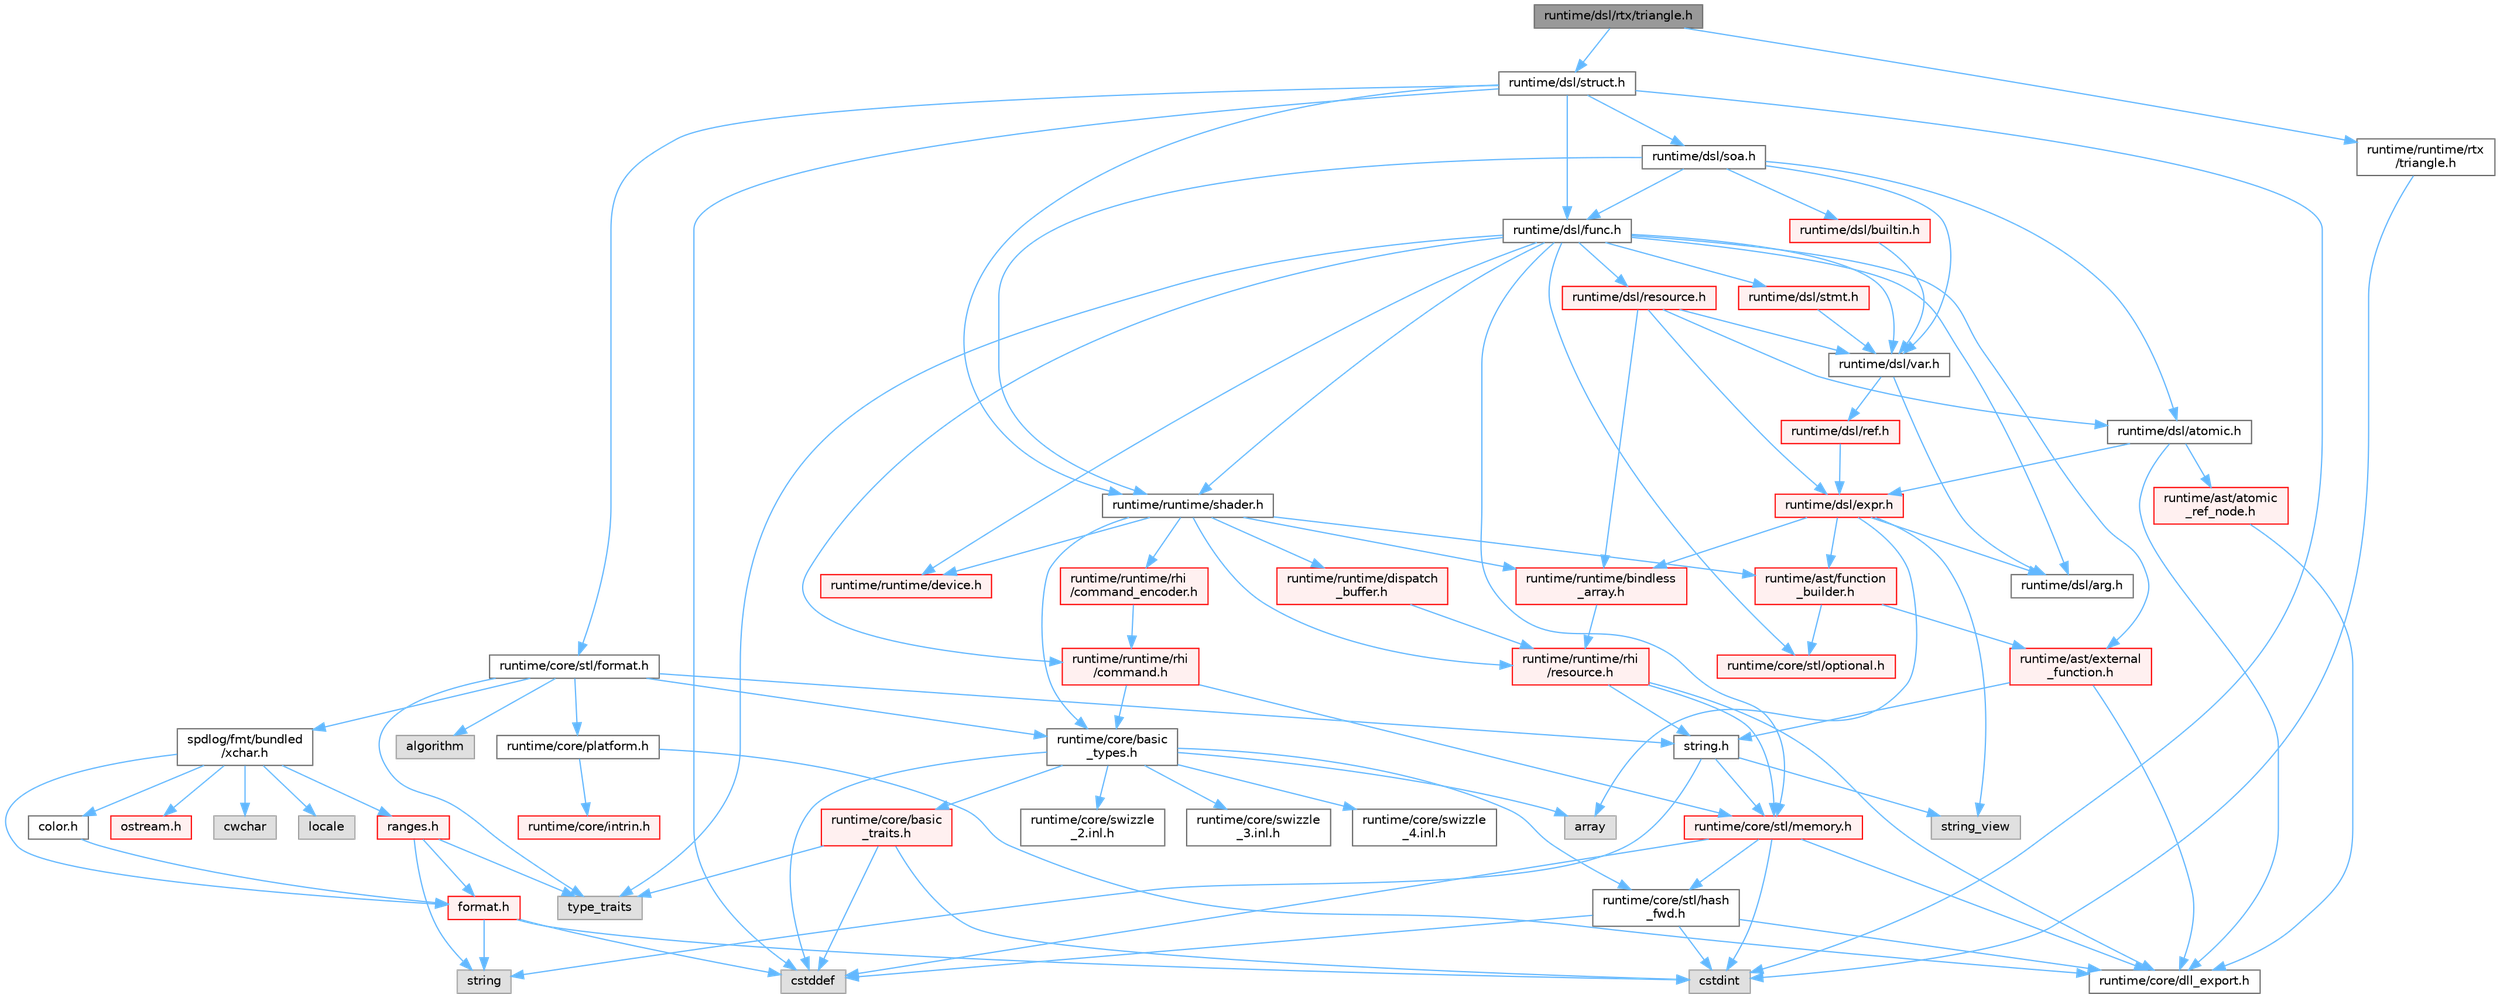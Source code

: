 digraph "runtime/dsl/rtx/triangle.h"
{
 // LATEX_PDF_SIZE
  bgcolor="transparent";
  edge [fontname=Helvetica,fontsize=10,labelfontname=Helvetica,labelfontsize=10];
  node [fontname=Helvetica,fontsize=10,shape=box,height=0.2,width=0.4];
  Node1 [id="Node000001",label="runtime/dsl/rtx/triangle.h",height=0.2,width=0.4,color="gray40", fillcolor="grey60", style="filled", fontcolor="black",tooltip=" "];
  Node1 -> Node2 [id="edge1_Node000001_Node000002",color="steelblue1",style="solid",tooltip=" "];
  Node2 [id="Node000002",label="runtime/runtime/rtx\l/triangle.h",height=0.2,width=0.4,color="grey40", fillcolor="white", style="filled",URL="$runtime_2rtx_2triangle_8h.html",tooltip=" "];
  Node2 -> Node3 [id="edge2_Node000002_Node000003",color="steelblue1",style="solid",tooltip=" "];
  Node3 [id="Node000003",label="cstdint",height=0.2,width=0.4,color="grey60", fillcolor="#E0E0E0", style="filled",tooltip=" "];
  Node1 -> Node4 [id="edge3_Node000001_Node000004",color="steelblue1",style="solid",tooltip=" "];
  Node4 [id="Node000004",label="runtime/dsl/struct.h",height=0.2,width=0.4,color="grey40", fillcolor="white", style="filled",URL="$struct_8h.html",tooltip=" "];
  Node4 -> Node3 [id="edge4_Node000004_Node000003",color="steelblue1",style="solid",tooltip=" "];
  Node4 -> Node5 [id="edge5_Node000004_Node000005",color="steelblue1",style="solid",tooltip=" "];
  Node5 [id="Node000005",label="cstddef",height=0.2,width=0.4,color="grey60", fillcolor="#E0E0E0", style="filled",tooltip=" "];
  Node4 -> Node6 [id="edge6_Node000004_Node000006",color="steelblue1",style="solid",tooltip=" "];
  Node6 [id="Node000006",label="runtime/core/stl/format.h",height=0.2,width=0.4,color="grey40", fillcolor="white", style="filled",URL="$core_2stl_2format_8h.html",tooltip=" "];
  Node6 -> Node7 [id="edge7_Node000006_Node000007",color="steelblue1",style="solid",tooltip=" "];
  Node7 [id="Node000007",label="type_traits",height=0.2,width=0.4,color="grey60", fillcolor="#E0E0E0", style="filled",tooltip=" "];
  Node6 -> Node8 [id="edge8_Node000006_Node000008",color="steelblue1",style="solid",tooltip=" "];
  Node8 [id="Node000008",label="algorithm",height=0.2,width=0.4,color="grey60", fillcolor="#E0E0E0", style="filled",tooltip=" "];
  Node6 -> Node9 [id="edge9_Node000006_Node000009",color="steelblue1",style="solid",tooltip=" "];
  Node9 [id="Node000009",label="spdlog/fmt/bundled\l/xchar.h",height=0.2,width=0.4,color="grey40", fillcolor="white", style="filled",URL="$bundled_2xchar_8h.html",tooltip=" "];
  Node9 -> Node10 [id="edge10_Node000009_Node000010",color="steelblue1",style="solid",tooltip=" "];
  Node10 [id="Node000010",label="color.h",height=0.2,width=0.4,color="grey40", fillcolor="white", style="filled",URL="$spdlog_2include_2spdlog_2fmt_2bundled_2color_8h.html",tooltip=" "];
  Node10 -> Node11 [id="edge11_Node000010_Node000011",color="steelblue1",style="solid",tooltip=" "];
  Node11 [id="Node000011",label="format.h",height=0.2,width=0.4,color="red", fillcolor="#FFF0F0", style="filled",URL="$spdlog_2include_2spdlog_2fmt_2bundled_2format_8h.html",tooltip=" "];
  Node11 -> Node5 [id="edge12_Node000011_Node000005",color="steelblue1",style="solid",tooltip=" "];
  Node11 -> Node3 [id="edge13_Node000011_Node000003",color="steelblue1",style="solid",tooltip=" "];
  Node11 -> Node16 [id="edge14_Node000011_Node000016",color="steelblue1",style="solid",tooltip=" "];
  Node16 [id="Node000016",label="string",height=0.2,width=0.4,color="grey60", fillcolor="#E0E0E0", style="filled",tooltip=" "];
  Node9 -> Node11 [id="edge15_Node000009_Node000011",color="steelblue1",style="solid",tooltip=" "];
  Node9 -> Node169 [id="edge16_Node000009_Node000169",color="steelblue1",style="solid",tooltip=" "];
  Node169 [id="Node000169",label="ostream.h",height=0.2,width=0.4,color="red", fillcolor="#FFF0F0", style="filled",URL="$ostream_8h.html",tooltip=" "];
  Node9 -> Node176 [id="edge17_Node000009_Node000176",color="steelblue1",style="solid",tooltip=" "];
  Node176 [id="Node000176",label="ranges.h",height=0.2,width=0.4,color="red", fillcolor="#FFF0F0", style="filled",URL="$bundled_2ranges_8h.html",tooltip=" "];
  Node176 -> Node16 [id="edge18_Node000176_Node000016",color="steelblue1",style="solid",tooltip=" "];
  Node176 -> Node7 [id="edge19_Node000176_Node000007",color="steelblue1",style="solid",tooltip=" "];
  Node176 -> Node11 [id="edge20_Node000176_Node000011",color="steelblue1",style="solid",tooltip=" "];
  Node9 -> Node179 [id="edge21_Node000009_Node000179",color="steelblue1",style="solid",tooltip=" "];
  Node179 [id="Node000179",label="cwchar",height=0.2,width=0.4,color="grey60", fillcolor="#E0E0E0", style="filled",tooltip=" "];
  Node9 -> Node168 [id="edge22_Node000009_Node000168",color="steelblue1",style="solid",tooltip=" "];
  Node168 [id="Node000168",label="locale",height=0.2,width=0.4,color="grey60", fillcolor="#E0E0E0", style="filled",tooltip=" "];
  Node6 -> Node180 [id="edge23_Node000006_Node000180",color="steelblue1",style="solid",tooltip=" "];
  Node180 [id="Node000180",label="runtime/core/basic\l_types.h",height=0.2,width=0.4,color="grey40", fillcolor="white", style="filled",URL="$basic__types_8h.html",tooltip=" "];
  Node180 -> Node5 [id="edge24_Node000180_Node000005",color="steelblue1",style="solid",tooltip=" "];
  Node180 -> Node157 [id="edge25_Node000180_Node000157",color="steelblue1",style="solid",tooltip=" "];
  Node157 [id="Node000157",label="array",height=0.2,width=0.4,color="grey60", fillcolor="#E0E0E0", style="filled",tooltip=" "];
  Node180 -> Node159 [id="edge26_Node000180_Node000159",color="steelblue1",style="solid",tooltip=" "];
  Node159 [id="Node000159",label="runtime/core/stl/hash\l_fwd.h",height=0.2,width=0.4,color="grey40", fillcolor="white", style="filled",URL="$hash__fwd_8h.html",tooltip=" "];
  Node159 -> Node5 [id="edge27_Node000159_Node000005",color="steelblue1",style="solid",tooltip=" "];
  Node159 -> Node3 [id="edge28_Node000159_Node000003",color="steelblue1",style="solid",tooltip=" "];
  Node159 -> Node158 [id="edge29_Node000159_Node000158",color="steelblue1",style="solid",tooltip=" "];
  Node158 [id="Node000158",label="runtime/core/dll_export.h",height=0.2,width=0.4,color="grey40", fillcolor="white", style="filled",URL="$dll__export_8h.html",tooltip=" "];
  Node180 -> Node181 [id="edge30_Node000180_Node000181",color="steelblue1",style="solid",tooltip=" "];
  Node181 [id="Node000181",label="runtime/core/basic\l_traits.h",height=0.2,width=0.4,color="red", fillcolor="#FFF0F0", style="filled",URL="$basic__traits_8h.html",tooltip=" "];
  Node181 -> Node3 [id="edge31_Node000181_Node000003",color="steelblue1",style="solid",tooltip=" "];
  Node181 -> Node5 [id="edge32_Node000181_Node000005",color="steelblue1",style="solid",tooltip=" "];
  Node181 -> Node7 [id="edge33_Node000181_Node000007",color="steelblue1",style="solid",tooltip=" "];
  Node180 -> Node185 [id="edge34_Node000180_Node000185",color="steelblue1",style="solid",tooltip=" "];
  Node185 [id="Node000185",label="runtime/core/swizzle\l_2.inl.h",height=0.2,width=0.4,color="grey40", fillcolor="white", style="filled",URL="$core_2swizzle__2_8inl_8h.html",tooltip=" "];
  Node180 -> Node186 [id="edge35_Node000180_Node000186",color="steelblue1",style="solid",tooltip=" "];
  Node186 [id="Node000186",label="runtime/core/swizzle\l_3.inl.h",height=0.2,width=0.4,color="grey40", fillcolor="white", style="filled",URL="$core_2swizzle__3_8inl_8h.html",tooltip=" "];
  Node180 -> Node187 [id="edge36_Node000180_Node000187",color="steelblue1",style="solid",tooltip=" "];
  Node187 [id="Node000187",label="runtime/core/swizzle\l_4.inl.h",height=0.2,width=0.4,color="grey40", fillcolor="white", style="filled",URL="$core_2swizzle__4_8inl_8h.html",tooltip=" "];
  Node6 -> Node15 [id="edge37_Node000006_Node000015",color="steelblue1",style="solid",tooltip=" "];
  Node15 [id="Node000015",label="string.h",height=0.2,width=0.4,color="grey40", fillcolor="white", style="filled",URL="$string_8h.html",tooltip=" "];
  Node15 -> Node16 [id="edge38_Node000015_Node000016",color="steelblue1",style="solid",tooltip=" "];
  Node15 -> Node17 [id="edge39_Node000015_Node000017",color="steelblue1",style="solid",tooltip=" "];
  Node17 [id="Node000017",label="string_view",height=0.2,width=0.4,color="grey60", fillcolor="#E0E0E0", style="filled",tooltip=" "];
  Node15 -> Node18 [id="edge40_Node000015_Node000018",color="steelblue1",style="solid",tooltip=" "];
  Node18 [id="Node000018",label="runtime/core/stl/memory.h",height=0.2,width=0.4,color="red", fillcolor="#FFF0F0", style="filled",URL="$core_2stl_2memory_8h.html",tooltip=" "];
  Node18 -> Node5 [id="edge41_Node000018_Node000005",color="steelblue1",style="solid",tooltip=" "];
  Node18 -> Node3 [id="edge42_Node000018_Node000003",color="steelblue1",style="solid",tooltip=" "];
  Node18 -> Node158 [id="edge43_Node000018_Node000158",color="steelblue1",style="solid",tooltip=" "];
  Node18 -> Node159 [id="edge44_Node000018_Node000159",color="steelblue1",style="solid",tooltip=" "];
  Node6 -> Node188 [id="edge45_Node000006_Node000188",color="steelblue1",style="solid",tooltip=" "];
  Node188 [id="Node000188",label="runtime/core/platform.h",height=0.2,width=0.4,color="grey40", fillcolor="white", style="filled",URL="$core_2_platform_8h.html",tooltip=" "];
  Node188 -> Node158 [id="edge46_Node000188_Node000158",color="steelblue1",style="solid",tooltip=" "];
  Node188 -> Node189 [id="edge47_Node000188_Node000189",color="steelblue1",style="solid",tooltip=" "];
  Node189 [id="Node000189",label="runtime/core/intrin.h",height=0.2,width=0.4,color="red", fillcolor="#FFF0F0", style="filled",URL="$intrin_8h.html",tooltip=" "];
  Node4 -> Node191 [id="edge48_Node000004_Node000191",color="steelblue1",style="solid",tooltip=" "];
  Node191 [id="Node000191",label="runtime/dsl/soa.h",height=0.2,width=0.4,color="grey40", fillcolor="white", style="filled",URL="$soa_8h.html",tooltip=" "];
  Node191 -> Node192 [id="edge49_Node000191_Node000192",color="steelblue1",style="solid",tooltip=" "];
  Node192 [id="Node000192",label="runtime/dsl/var.h",height=0.2,width=0.4,color="grey40", fillcolor="white", style="filled",URL="$var_8h.html",tooltip=" "];
  Node192 -> Node193 [id="edge50_Node000192_Node000193",color="steelblue1",style="solid",tooltip=" "];
  Node193 [id="Node000193",label="runtime/dsl/ref.h",height=0.2,width=0.4,color="red", fillcolor="#FFF0F0", style="filled",URL="$ref_8h.html",tooltip=" "];
  Node193 -> Node194 [id="edge51_Node000193_Node000194",color="steelblue1",style="solid",tooltip=" "];
  Node194 [id="Node000194",label="runtime/dsl/expr.h",height=0.2,width=0.4,color="red", fillcolor="#FFF0F0", style="filled",URL="$expr_8h.html",tooltip=" "];
  Node194 -> Node157 [id="edge52_Node000194_Node000157",color="steelblue1",style="solid",tooltip=" "];
  Node194 -> Node17 [id="edge53_Node000194_Node000017",color="steelblue1",style="solid",tooltip=" "];
  Node194 -> Node245 [id="edge54_Node000194_Node000245",color="steelblue1",style="solid",tooltip=" "];
  Node245 [id="Node000245",label="runtime/runtime/bindless\l_array.h",height=0.2,width=0.4,color="red", fillcolor="#FFF0F0", style="filled",URL="$bindless__array_8h.html",tooltip=" "];
  Node245 -> Node199 [id="edge55_Node000245_Node000199",color="steelblue1",style="solid",tooltip=" "];
  Node199 [id="Node000199",label="runtime/runtime/rhi\l/resource.h",height=0.2,width=0.4,color="red", fillcolor="#FFF0F0", style="filled",URL="$runtime_2rhi_2resource_8h.html",tooltip=" "];
  Node199 -> Node158 [id="edge56_Node000199_Node000158",color="steelblue1",style="solid",tooltip=" "];
  Node199 -> Node18 [id="edge57_Node000199_Node000018",color="steelblue1",style="solid",tooltip=" "];
  Node199 -> Node15 [id="edge58_Node000199_Node000015",color="steelblue1",style="solid",tooltip=" "];
  Node194 -> Node256 [id="edge59_Node000194_Node000256",color="steelblue1",style="solid",tooltip=" "];
  Node256 [id="Node000256",label="runtime/ast/function\l_builder.h",height=0.2,width=0.4,color="red", fillcolor="#FFF0F0", style="filled",URL="$function__builder_8h.html",tooltip=" "];
  Node256 -> Node260 [id="edge60_Node000256_Node000260",color="steelblue1",style="solid",tooltip=" "];
  Node260 [id="Node000260",label="runtime/ast/external\l_function.h",height=0.2,width=0.4,color="red", fillcolor="#FFF0F0", style="filled",URL="$external__function_8h.html",tooltip=" "];
  Node260 -> Node158 [id="edge61_Node000260_Node000158",color="steelblue1",style="solid",tooltip=" "];
  Node260 -> Node15 [id="edge62_Node000260_Node000015",color="steelblue1",style="solid",tooltip=" "];
  Node256 -> Node213 [id="edge63_Node000256_Node000213",color="steelblue1",style="solid",tooltip=" "];
  Node213 [id="Node000213",label="runtime/core/stl/optional.h",height=0.2,width=0.4,color="red", fillcolor="#FFF0F0", style="filled",URL="$core_2stl_2optional_8h.html",tooltip=" "];
  Node194 -> Node263 [id="edge64_Node000194_Node000263",color="steelblue1",style="solid",tooltip=" "];
  Node263 [id="Node000263",label="runtime/dsl/arg.h",height=0.2,width=0.4,color="grey40", fillcolor="white", style="filled",URL="$arg_8h.html",tooltip=" "];
  Node192 -> Node263 [id="edge65_Node000192_Node000263",color="steelblue1",style="solid",tooltip=" "];
  Node191 -> Node267 [id="edge66_Node000191_Node000267",color="steelblue1",style="solid",tooltip=" "];
  Node267 [id="Node000267",label="runtime/dsl/atomic.h",height=0.2,width=0.4,color="grey40", fillcolor="white", style="filled",URL="$dsl_2atomic_8h.html",tooltip=" "];
  Node267 -> Node158 [id="edge67_Node000267_Node000158",color="steelblue1",style="solid",tooltip=" "];
  Node267 -> Node268 [id="edge68_Node000267_Node000268",color="steelblue1",style="solid",tooltip=" "];
  Node268 [id="Node000268",label="runtime/ast/atomic\l_ref_node.h",height=0.2,width=0.4,color="red", fillcolor="#FFF0F0", style="filled",URL="$atomic__ref__node_8h.html",tooltip=" "];
  Node268 -> Node158 [id="edge69_Node000268_Node000158",color="steelblue1",style="solid",tooltip=" "];
  Node267 -> Node194 [id="edge70_Node000267_Node000194",color="steelblue1",style="solid",tooltip=" "];
  Node191 -> Node269 [id="edge71_Node000191_Node000269",color="steelblue1",style="solid",tooltip=" "];
  Node269 [id="Node000269",label="runtime/dsl/builtin.h",height=0.2,width=0.4,color="red", fillcolor="#FFF0F0", style="filled",URL="$builtin_8h.html",tooltip=" "];
  Node269 -> Node192 [id="edge72_Node000269_Node000192",color="steelblue1",style="solid",tooltip=" "];
  Node191 -> Node272 [id="edge73_Node000191_Node000272",color="steelblue1",style="solid",tooltip=" "];
  Node272 [id="Node000272",label="runtime/dsl/func.h",height=0.2,width=0.4,color="grey40", fillcolor="white", style="filled",URL="$func_8h.html",tooltip=" "];
  Node272 -> Node7 [id="edge74_Node000272_Node000007",color="steelblue1",style="solid",tooltip=" "];
  Node272 -> Node18 [id="edge75_Node000272_Node000018",color="steelblue1",style="solid",tooltip=" "];
  Node272 -> Node213 [id="edge76_Node000272_Node000213",color="steelblue1",style="solid",tooltip=" "];
  Node272 -> Node260 [id="edge77_Node000272_Node000260",color="steelblue1",style="solid",tooltip=" "];
  Node272 -> Node203 [id="edge78_Node000272_Node000203",color="steelblue1",style="solid",tooltip=" "];
  Node203 [id="Node000203",label="runtime/runtime/rhi\l/command.h",height=0.2,width=0.4,color="red", fillcolor="#FFF0F0", style="filled",URL="$command_8h.html",tooltip=" "];
  Node203 -> Node180 [id="edge79_Node000203_Node000180",color="steelblue1",style="solid",tooltip=" "];
  Node203 -> Node18 [id="edge80_Node000203_Node000018",color="steelblue1",style="solid",tooltip=" "];
  Node272 -> Node273 [id="edge81_Node000272_Node000273",color="steelblue1",style="solid",tooltip=" "];
  Node273 [id="Node000273",label="runtime/runtime/device.h",height=0.2,width=0.4,color="red", fillcolor="#FFF0F0", style="filled",URL="$device_8h.html",tooltip=" "];
  Node272 -> Node274 [id="edge82_Node000272_Node000274",color="steelblue1",style="solid",tooltip=" "];
  Node274 [id="Node000274",label="runtime/runtime/shader.h",height=0.2,width=0.4,color="grey40", fillcolor="white", style="filled",URL="$shader_8h.html",tooltip=" "];
  Node274 -> Node180 [id="edge83_Node000274_Node000180",color="steelblue1",style="solid",tooltip=" "];
  Node274 -> Node256 [id="edge84_Node000274_Node000256",color="steelblue1",style="solid",tooltip=" "];
  Node274 -> Node199 [id="edge85_Node000274_Node000199",color="steelblue1",style="solid",tooltip=" "];
  Node274 -> Node273 [id="edge86_Node000274_Node000273",color="steelblue1",style="solid",tooltip=" "];
  Node274 -> Node245 [id="edge87_Node000274_Node000245",color="steelblue1",style="solid",tooltip=" "];
  Node274 -> Node275 [id="edge88_Node000274_Node000275",color="steelblue1",style="solid",tooltip=" "];
  Node275 [id="Node000275",label="runtime/runtime/dispatch\l_buffer.h",height=0.2,width=0.4,color="red", fillcolor="#FFF0F0", style="filled",URL="$dispatch__buffer_8h.html",tooltip=" "];
  Node275 -> Node199 [id="edge89_Node000275_Node000199",color="steelblue1",style="solid",tooltip=" "];
  Node274 -> Node276 [id="edge90_Node000274_Node000276",color="steelblue1",style="solid",tooltip=" "];
  Node276 [id="Node000276",label="runtime/runtime/rhi\l/command_encoder.h",height=0.2,width=0.4,color="red", fillcolor="#FFF0F0", style="filled",URL="$command__encoder_8h.html",tooltip=" "];
  Node276 -> Node203 [id="edge91_Node000276_Node000203",color="steelblue1",style="solid",tooltip=" "];
  Node272 -> Node263 [id="edge92_Node000272_Node000263",color="steelblue1",style="solid",tooltip=" "];
  Node272 -> Node192 [id="edge93_Node000272_Node000192",color="steelblue1",style="solid",tooltip=" "];
  Node272 -> Node280 [id="edge94_Node000272_Node000280",color="steelblue1",style="solid",tooltip=" "];
  Node280 [id="Node000280",label="runtime/dsl/resource.h",height=0.2,width=0.4,color="red", fillcolor="#FFF0F0", style="filled",URL="$dsl_2resource_8h.html",tooltip=" "];
  Node280 -> Node245 [id="edge95_Node000280_Node000245",color="steelblue1",style="solid",tooltip=" "];
  Node280 -> Node194 [id="edge96_Node000280_Node000194",color="steelblue1",style="solid",tooltip=" "];
  Node280 -> Node192 [id="edge97_Node000280_Node000192",color="steelblue1",style="solid",tooltip=" "];
  Node280 -> Node267 [id="edge98_Node000280_Node000267",color="steelblue1",style="solid",tooltip=" "];
  Node272 -> Node282 [id="edge99_Node000272_Node000282",color="steelblue1",style="solid",tooltip=" "];
  Node282 [id="Node000282",label="runtime/dsl/stmt.h",height=0.2,width=0.4,color="red", fillcolor="#FFF0F0", style="filled",URL="$stmt_8h.html",tooltip=" "];
  Node282 -> Node192 [id="edge100_Node000282_Node000192",color="steelblue1",style="solid",tooltip=" "];
  Node191 -> Node274 [id="edge101_Node000191_Node000274",color="steelblue1",style="solid",tooltip=" "];
  Node4 -> Node272 [id="edge102_Node000004_Node000272",color="steelblue1",style="solid",tooltip=" "];
  Node4 -> Node274 [id="edge103_Node000004_Node000274",color="steelblue1",style="solid",tooltip=" "];
}
